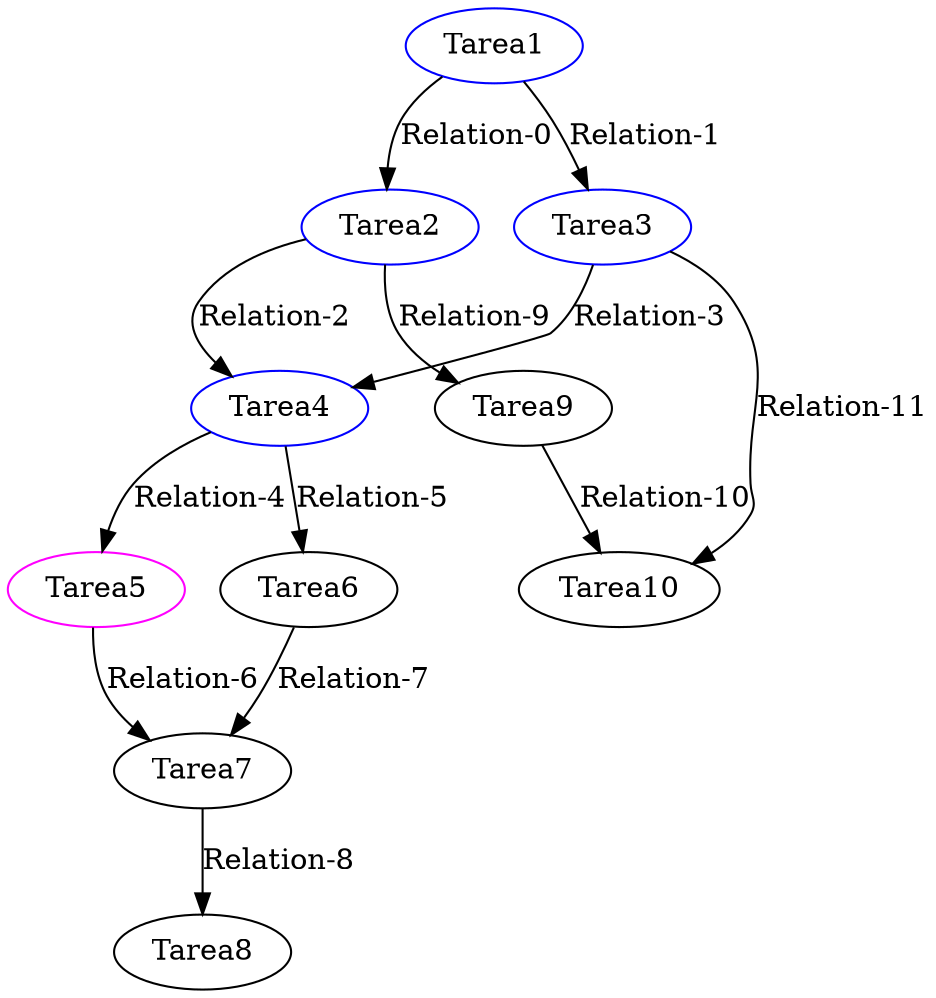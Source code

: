 strict digraph G {
  1 [ color="blue" label="Tarea1" ];
  2 [ color="blue" label="Tarea2" ];
  3 [ color="blue" label="Tarea3" ];
  4 [ color="blue" label="Tarea4" ];
  5 [ color="magenta" label="Tarea5" ];
  6 [ label="Tarea6" ];
  7 [ label="Tarea7" ];
  8 [ label="Tarea8" ];
  9 [ label="Tarea9" ];
  10 [ label="Tarea10" ];
  1 -> 2 [ color="" label="Relation-0" ];
  1 -> 3 [ color="" label="Relation-1" ];
  2 -> 4 [ color="" label="Relation-2" ];
  3 -> 4 [ color="" label="Relation-3" ];
  4 -> 5 [ color="" label="Relation-4" ];
  4 -> 6 [ color="" label="Relation-5" ];
  5 -> 7 [ color="" label="Relation-6" ];
  6 -> 7 [ color="" label="Relation-7" ];
  7 -> 8 [ color="" label="Relation-8" ];
  2 -> 9 [ color="" label="Relation-9" ];
  9 -> 10 [ color="" label="Relation-10" ];
  3 -> 10 [ color="" label="Relation-11" ];
}
